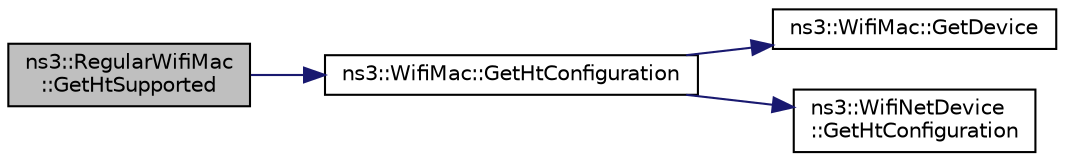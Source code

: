 digraph "ns3::RegularWifiMac::GetHtSupported"
{
 // LATEX_PDF_SIZE
  edge [fontname="Helvetica",fontsize="10",labelfontname="Helvetica",labelfontsize="10"];
  node [fontname="Helvetica",fontsize="10",shape=record];
  rankdir="LR";
  Node1 [label="ns3::RegularWifiMac\l::GetHtSupported",height=0.2,width=0.4,color="black", fillcolor="grey75", style="filled", fontcolor="black",tooltip="Return whether the device supports HT."];
  Node1 -> Node2 [color="midnightblue",fontsize="10",style="solid",fontname="Helvetica"];
  Node2 [label="ns3::WifiMac::GetHtConfiguration",height=0.2,width=0.4,color="black", fillcolor="white", style="filled",URL="$classns3_1_1_wifi_mac.html#a0206221199cff854a4a1433688c4be8b",tooltip=" "];
  Node2 -> Node3 [color="midnightblue",fontsize="10",style="solid",fontname="Helvetica"];
  Node3 [label="ns3::WifiMac::GetDevice",height=0.2,width=0.4,color="black", fillcolor="white", style="filled",URL="$classns3_1_1_wifi_mac.html#ad2f6868310980347c60bbfa08494dc4a",tooltip="Return the device this PHY is associated with."];
  Node2 -> Node4 [color="midnightblue",fontsize="10",style="solid",fontname="Helvetica"];
  Node4 [label="ns3::WifiNetDevice\l::GetHtConfiguration",height=0.2,width=0.4,color="black", fillcolor="white", style="filled",URL="$classns3_1_1_wifi_net_device.html#a20c98121e79afae35d03d9f5a3fa4ce8",tooltip=" "];
}
